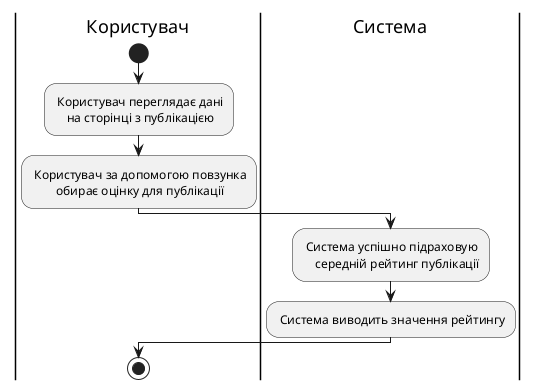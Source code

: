 <center style="
    border-radius:4px;
    border: 1px solid #cfd7e6;
    box-shadow: 0 1px 3px 0 rgba(89,105,129,.05), 0 1px 1px 0 rgba(0,0,0,.025);
    padding: 1em;"
    >

@startuml
 |Користувач|
        start
        : Користувач переглядає дані 
            на сторінці з публікацією;
        : Користувач за допомогою повзунка 
                обирає оцінку для публікації;
    |Система|
        : Система успішно підраховую 
            середній рейтинг публікації;

        : Система виводить значення рейтингу;

    |Користувач|
        stop;

@enduml

</center>